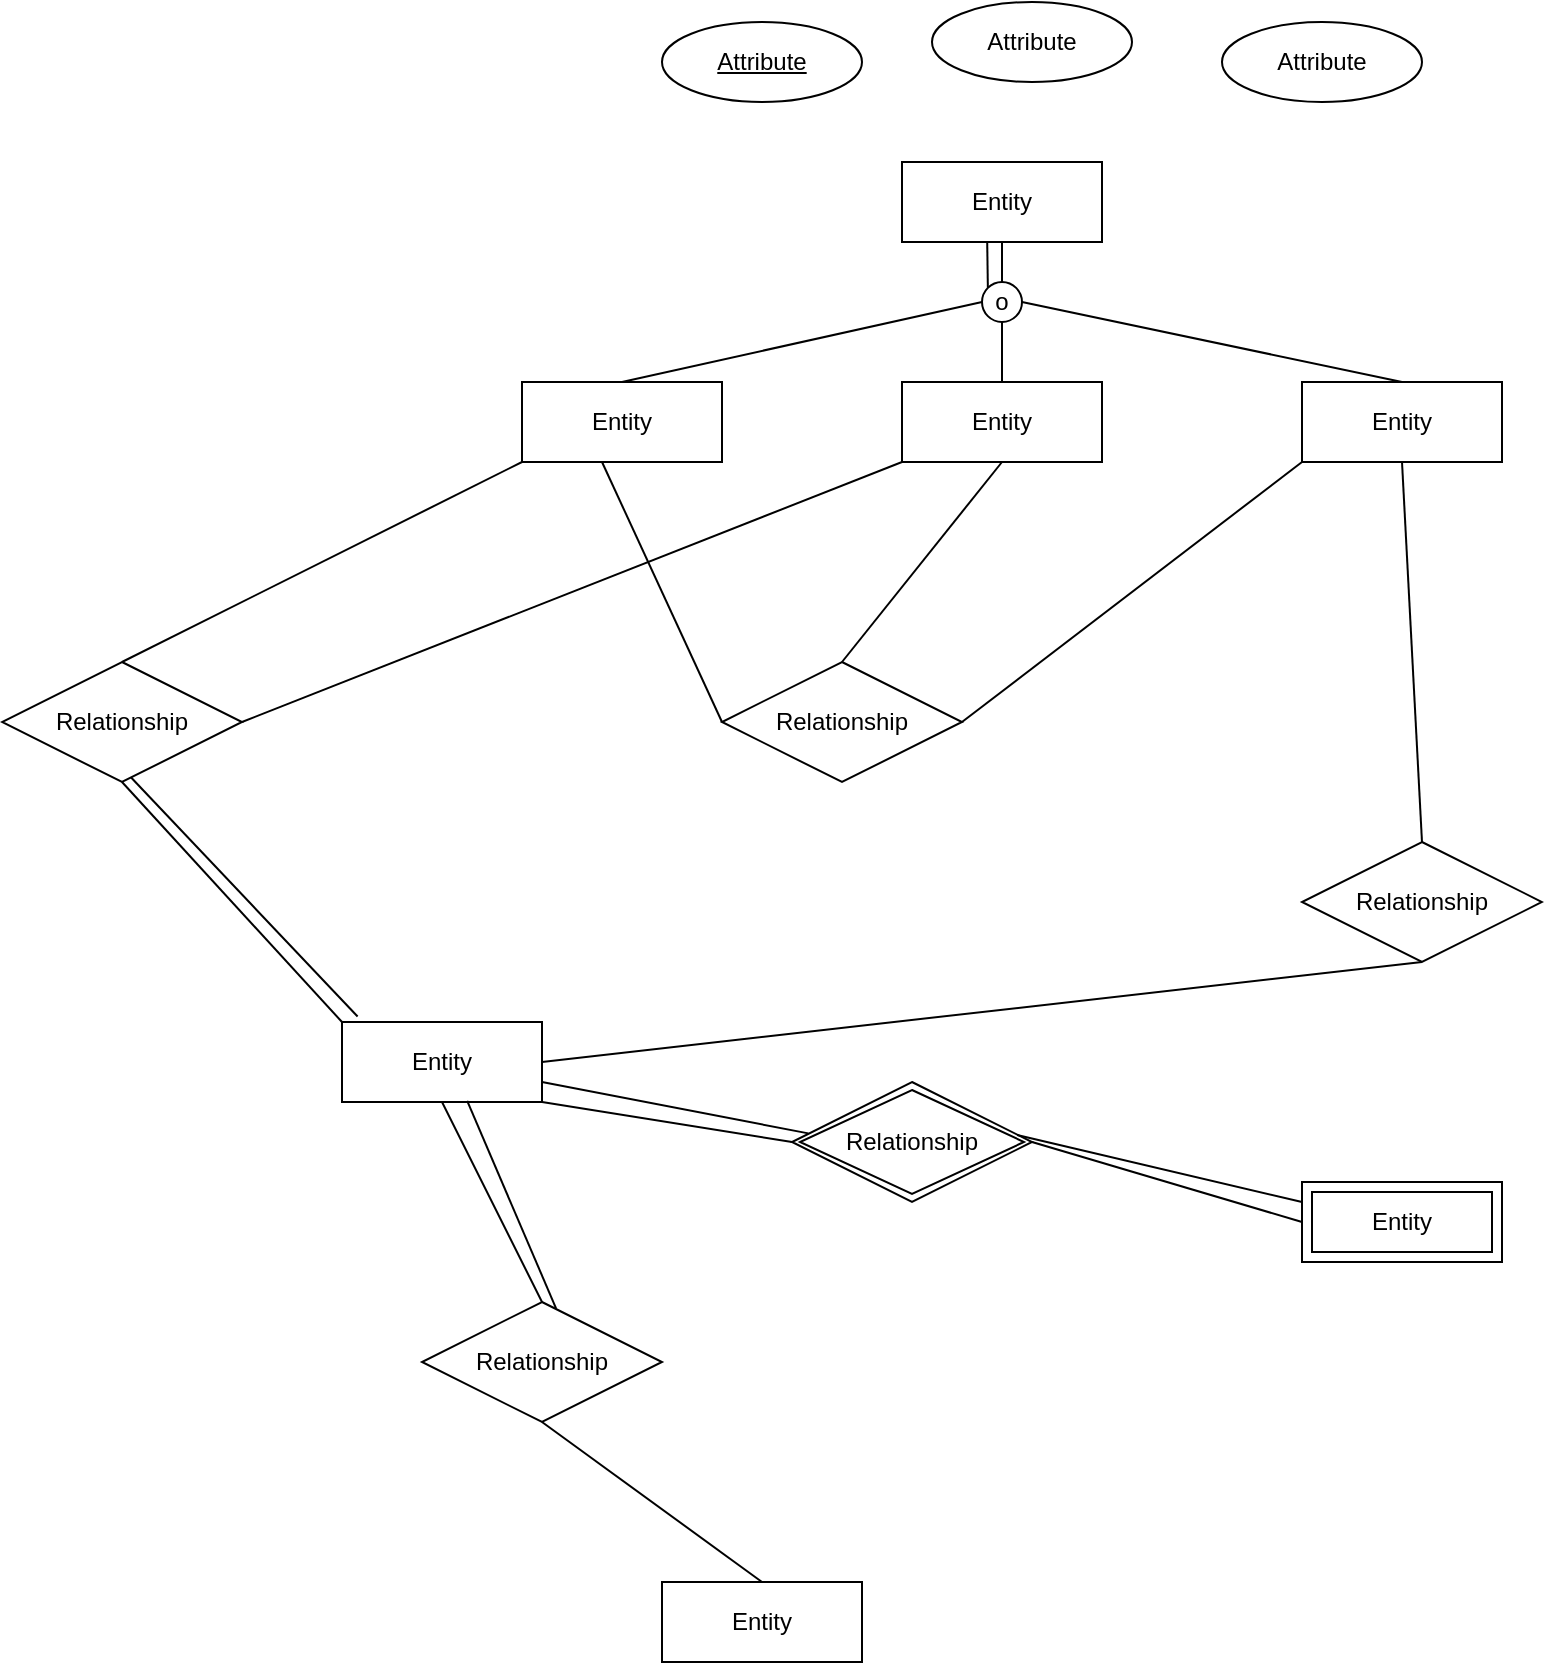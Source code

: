 <mxfile version="14.4.2" type="github">
  <diagram id="j3Z4iEj-AahcLPHdQoN0" name="Page-1">
    <mxGraphModel dx="1426" dy="1365" grid="1" gridSize="10" guides="1" tooltips="1" connect="1" arrows="1" fold="1" page="1" pageScale="1" pageWidth="850" pageHeight="1100" math="0" shadow="0">
      <root>
        <mxCell id="0" />
        <mxCell id="1" parent="0" />
        <mxCell id="8FBa52UY_1ct1oGuE3lu-1" value="Entity" style="whiteSpace=wrap;html=1;align=center;" vertex="1" parent="1">
          <mxGeometry x="360" y="10" width="100" height="40" as="geometry" />
        </mxCell>
        <mxCell id="8FBa52UY_1ct1oGuE3lu-2" value="Entity" style="whiteSpace=wrap;html=1;align=center;" vertex="1" parent="1">
          <mxGeometry x="170" y="120" width="100" height="40" as="geometry" />
        </mxCell>
        <mxCell id="8FBa52UY_1ct1oGuE3lu-3" value="Entity" style="whiteSpace=wrap;html=1;align=center;" vertex="1" parent="1">
          <mxGeometry x="360" y="120" width="100" height="40" as="geometry" />
        </mxCell>
        <mxCell id="8FBa52UY_1ct1oGuE3lu-4" value="Entity" style="whiteSpace=wrap;html=1;align=center;" vertex="1" parent="1">
          <mxGeometry x="560" y="120" width="100" height="40" as="geometry" />
        </mxCell>
        <mxCell id="8FBa52UY_1ct1oGuE3lu-5" value="Entity" style="whiteSpace=wrap;html=1;align=center;" vertex="1" parent="1">
          <mxGeometry x="80" y="440" width="100" height="40" as="geometry" />
        </mxCell>
        <mxCell id="8FBa52UY_1ct1oGuE3lu-6" value="Entity" style="whiteSpace=wrap;html=1;align=center;" vertex="1" parent="1">
          <mxGeometry x="240" y="720" width="100" height="40" as="geometry" />
        </mxCell>
        <mxCell id="8FBa52UY_1ct1oGuE3lu-8" value="Attribute" style="ellipse;whiteSpace=wrap;html=1;align=center;fontStyle=4;" vertex="1" parent="1">
          <mxGeometry x="240" y="-60" width="100" height="40" as="geometry" />
        </mxCell>
        <mxCell id="8FBa52UY_1ct1oGuE3lu-9" value="Attribute" style="ellipse;whiteSpace=wrap;html=1;align=center;" vertex="1" parent="1">
          <mxGeometry x="375" y="-70" width="100" height="40" as="geometry" />
        </mxCell>
        <mxCell id="8FBa52UY_1ct1oGuE3lu-10" value="Attribute" style="ellipse;whiteSpace=wrap;html=1;align=center;" vertex="1" parent="1">
          <mxGeometry x="520" y="-60" width="100" height="40" as="geometry" />
        </mxCell>
        <mxCell id="8FBa52UY_1ct1oGuE3lu-11" value="Relationship" style="shape=rhombus;perimeter=rhombusPerimeter;whiteSpace=wrap;html=1;align=center;" vertex="1" parent="1">
          <mxGeometry x="560" y="350" width="120" height="60" as="geometry" />
        </mxCell>
        <mxCell id="8FBa52UY_1ct1oGuE3lu-12" value="Relationship" style="shape=rhombus;perimeter=rhombusPerimeter;whiteSpace=wrap;html=1;align=center;" vertex="1" parent="1">
          <mxGeometry x="270" y="260" width="120" height="60" as="geometry" />
        </mxCell>
        <mxCell id="8FBa52UY_1ct1oGuE3lu-14" value="Relationship" style="shape=rhombus;perimeter=rhombusPerimeter;whiteSpace=wrap;html=1;align=center;" vertex="1" parent="1">
          <mxGeometry x="-90" y="260" width="120" height="60" as="geometry" />
        </mxCell>
        <mxCell id="8FBa52UY_1ct1oGuE3lu-15" value="Relationship" style="shape=rhombus;perimeter=rhombusPerimeter;whiteSpace=wrap;html=1;align=center;" vertex="1" parent="1">
          <mxGeometry x="120" y="580" width="120" height="60" as="geometry" />
        </mxCell>
        <mxCell id="8FBa52UY_1ct1oGuE3lu-16" value="Entity" style="shape=ext;margin=3;double=1;whiteSpace=wrap;html=1;align=center;" vertex="1" parent="1">
          <mxGeometry x="560" y="520" width="100" height="40" as="geometry" />
        </mxCell>
        <mxCell id="8FBa52UY_1ct1oGuE3lu-17" value="Relationship" style="shape=rhombus;double=1;perimeter=rhombusPerimeter;whiteSpace=wrap;html=1;align=center;" vertex="1" parent="1">
          <mxGeometry x="305" y="470" width="120" height="60" as="geometry" />
        </mxCell>
        <mxCell id="8FBa52UY_1ct1oGuE3lu-18" value="" style="endArrow=none;html=1;rounded=0;entryX=0.5;entryY=1;entryDx=0;entryDy=0;exitX=0.5;exitY=0;exitDx=0;exitDy=0;" edge="1" parent="1" source="8FBa52UY_1ct1oGuE3lu-11" target="8FBa52UY_1ct1oGuE3lu-4">
          <mxGeometry relative="1" as="geometry">
            <mxPoint x="300" y="240" as="sourcePoint" />
            <mxPoint x="460" y="240" as="targetPoint" />
          </mxGeometry>
        </mxCell>
        <mxCell id="8FBa52UY_1ct1oGuE3lu-20" value="" style="endArrow=none;html=1;rounded=0;entryX=0.5;entryY=1;entryDx=0;entryDy=0;exitX=1;exitY=0.5;exitDx=0;exitDy=0;" edge="1" parent="1" source="8FBa52UY_1ct1oGuE3lu-5" target="8FBa52UY_1ct1oGuE3lu-11">
          <mxGeometry relative="1" as="geometry">
            <mxPoint x="300" y="400" as="sourcePoint" />
            <mxPoint x="460" y="400" as="targetPoint" />
          </mxGeometry>
        </mxCell>
        <mxCell id="8FBa52UY_1ct1oGuE3lu-21" value="" style="endArrow=none;html=1;rounded=0;exitX=0.4;exitY=1;exitDx=0;exitDy=0;exitPerimeter=0;entryX=0;entryY=0.5;entryDx=0;entryDy=0;" edge="1" parent="1" source="8FBa52UY_1ct1oGuE3lu-2" target="8FBa52UY_1ct1oGuE3lu-12">
          <mxGeometry relative="1" as="geometry">
            <mxPoint x="300" y="350" as="sourcePoint" />
            <mxPoint x="460" y="350" as="targetPoint" />
          </mxGeometry>
        </mxCell>
        <mxCell id="8FBa52UY_1ct1oGuE3lu-22" value="" style="endArrow=none;html=1;rounded=0;entryX=0;entryY=1;entryDx=0;entryDy=0;exitX=1;exitY=0.5;exitDx=0;exitDy=0;" edge="1" parent="1" source="8FBa52UY_1ct1oGuE3lu-12" target="8FBa52UY_1ct1oGuE3lu-4">
          <mxGeometry relative="1" as="geometry">
            <mxPoint x="360" y="240" as="sourcePoint" />
            <mxPoint x="520" y="240" as="targetPoint" />
          </mxGeometry>
        </mxCell>
        <mxCell id="8FBa52UY_1ct1oGuE3lu-23" value="" style="endArrow=none;html=1;rounded=0;entryX=0.5;entryY=1;entryDx=0;entryDy=0;exitX=0.5;exitY=0;exitDx=0;exitDy=0;" edge="1" parent="1" source="8FBa52UY_1ct1oGuE3lu-12" target="8FBa52UY_1ct1oGuE3lu-3">
          <mxGeometry relative="1" as="geometry">
            <mxPoint x="240" y="200" as="sourcePoint" />
            <mxPoint x="400" y="200" as="targetPoint" />
          </mxGeometry>
        </mxCell>
        <mxCell id="8FBa52UY_1ct1oGuE3lu-24" value="" style="endArrow=none;html=1;rounded=0;exitX=1;exitY=1;exitDx=0;exitDy=0;entryX=0;entryY=0.5;entryDx=0;entryDy=0;" edge="1" parent="1" source="8FBa52UY_1ct1oGuE3lu-5" target="8FBa52UY_1ct1oGuE3lu-17">
          <mxGeometry relative="1" as="geometry">
            <mxPoint x="300" y="440" as="sourcePoint" />
            <mxPoint x="460" y="440" as="targetPoint" />
          </mxGeometry>
        </mxCell>
        <mxCell id="8FBa52UY_1ct1oGuE3lu-25" value="" style="endArrow=none;html=1;rounded=0;entryX=0;entryY=0.5;entryDx=0;entryDy=0;exitX=1;exitY=0.5;exitDx=0;exitDy=0;" edge="1" parent="1" source="8FBa52UY_1ct1oGuE3lu-17" target="8FBa52UY_1ct1oGuE3lu-16">
          <mxGeometry relative="1" as="geometry">
            <mxPoint x="300" y="440" as="sourcePoint" />
            <mxPoint x="460" y="440" as="targetPoint" />
          </mxGeometry>
        </mxCell>
        <mxCell id="8FBa52UY_1ct1oGuE3lu-26" value="" style="endArrow=none;html=1;rounded=0;entryX=0;entryY=0.25;entryDx=0;entryDy=0;exitX=0.938;exitY=0.442;exitDx=0;exitDy=0;exitPerimeter=0;" edge="1" parent="1" source="8FBa52UY_1ct1oGuE3lu-17" target="8FBa52UY_1ct1oGuE3lu-16">
          <mxGeometry relative="1" as="geometry">
            <mxPoint x="300" y="440" as="sourcePoint" />
            <mxPoint x="460" y="440" as="targetPoint" />
          </mxGeometry>
        </mxCell>
        <mxCell id="8FBa52UY_1ct1oGuE3lu-27" value="" style="endArrow=none;html=1;rounded=0;exitX=0.5;exitY=1;exitDx=0;exitDy=0;entryX=0;entryY=0;entryDx=0;entryDy=0;" edge="1" parent="1" source="8FBa52UY_1ct1oGuE3lu-14" target="8FBa52UY_1ct1oGuE3lu-5">
          <mxGeometry relative="1" as="geometry">
            <mxPoint x="80" y="350" as="sourcePoint" />
            <mxPoint x="240" y="350" as="targetPoint" />
          </mxGeometry>
        </mxCell>
        <mxCell id="8FBa52UY_1ct1oGuE3lu-28" value="" style="endArrow=none;html=1;rounded=0;exitX=0.538;exitY=0.963;exitDx=0;exitDy=0;exitPerimeter=0;entryX=0.078;entryY=-0.069;entryDx=0;entryDy=0;entryPerimeter=0;" edge="1" parent="1" source="8FBa52UY_1ct1oGuE3lu-14" target="8FBa52UY_1ct1oGuE3lu-5">
          <mxGeometry relative="1" as="geometry">
            <mxPoint x="80" y="350" as="sourcePoint" />
            <mxPoint x="240" y="350" as="targetPoint" />
          </mxGeometry>
        </mxCell>
        <mxCell id="8FBa52UY_1ct1oGuE3lu-29" value="" style="endArrow=none;html=1;rounded=0;entryX=0;entryY=1;entryDx=0;entryDy=0;exitX=1;exitY=0.5;exitDx=0;exitDy=0;" edge="1" parent="1" source="8FBa52UY_1ct1oGuE3lu-14" target="8FBa52UY_1ct1oGuE3lu-3">
          <mxGeometry relative="1" as="geometry">
            <mxPoint x="160" y="140" as="sourcePoint" />
            <mxPoint x="320" y="140" as="targetPoint" />
          </mxGeometry>
        </mxCell>
        <mxCell id="8FBa52UY_1ct1oGuE3lu-30" value="" style="endArrow=none;html=1;rounded=0;exitX=0.5;exitY=0;exitDx=0;exitDy=0;entryX=0;entryY=1;entryDx=0;entryDy=0;" edge="1" parent="1" source="8FBa52UY_1ct1oGuE3lu-14" target="8FBa52UY_1ct1oGuE3lu-2">
          <mxGeometry relative="1" as="geometry">
            <mxPoint x="160" y="210" as="sourcePoint" />
            <mxPoint x="320" y="210" as="targetPoint" />
          </mxGeometry>
        </mxCell>
        <mxCell id="8FBa52UY_1ct1oGuE3lu-31" value="" style="endArrow=none;html=1;rounded=0;exitX=1;exitY=0.75;exitDx=0;exitDy=0;entryX=0.068;entryY=0.428;entryDx=0;entryDy=0;entryPerimeter=0;" edge="1" parent="1" source="8FBa52UY_1ct1oGuE3lu-5" target="8FBa52UY_1ct1oGuE3lu-17">
          <mxGeometry relative="1" as="geometry">
            <mxPoint x="240" y="540" as="sourcePoint" />
            <mxPoint x="400" y="540" as="targetPoint" />
          </mxGeometry>
        </mxCell>
        <mxCell id="8FBa52UY_1ct1oGuE3lu-32" value="" style="endArrow=none;html=1;rounded=0;entryX=0.5;entryY=1;entryDx=0;entryDy=0;exitX=0.5;exitY=0;exitDx=0;exitDy=0;" edge="1" parent="1" source="8FBa52UY_1ct1oGuE3lu-15" target="8FBa52UY_1ct1oGuE3lu-5">
          <mxGeometry relative="1" as="geometry">
            <mxPoint x="200" y="590" as="sourcePoint" />
            <mxPoint x="360" y="590" as="targetPoint" />
          </mxGeometry>
        </mxCell>
        <mxCell id="8FBa52UY_1ct1oGuE3lu-33" value="" style="endArrow=none;html=1;rounded=0;entryX=0.5;entryY=0;entryDx=0;entryDy=0;exitX=0.5;exitY=1;exitDx=0;exitDy=0;" edge="1" parent="1" source="8FBa52UY_1ct1oGuE3lu-15" target="8FBa52UY_1ct1oGuE3lu-6">
          <mxGeometry relative="1" as="geometry">
            <mxPoint x="200" y="590" as="sourcePoint" />
            <mxPoint x="360" y="590" as="targetPoint" />
          </mxGeometry>
        </mxCell>
        <mxCell id="8FBa52UY_1ct1oGuE3lu-34" value="" style="endArrow=none;html=1;rounded=0;entryX=0.626;entryY=0.987;entryDx=0;entryDy=0;entryPerimeter=0;exitX=0.559;exitY=0.055;exitDx=0;exitDy=0;exitPerimeter=0;" edge="1" parent="1" source="8FBa52UY_1ct1oGuE3lu-15" target="8FBa52UY_1ct1oGuE3lu-5">
          <mxGeometry relative="1" as="geometry">
            <mxPoint x="200" y="590" as="sourcePoint" />
            <mxPoint x="360" y="590" as="targetPoint" />
          </mxGeometry>
        </mxCell>
        <mxCell id="8FBa52UY_1ct1oGuE3lu-35" value="o" style="ellipse;whiteSpace=wrap;html=1;aspect=fixed;" vertex="1" parent="1">
          <mxGeometry x="400" y="70" width="20" height="20" as="geometry" />
        </mxCell>
        <mxCell id="8FBa52UY_1ct1oGuE3lu-36" value="" style="endArrow=none;html=1;entryX=0.5;entryY=0;entryDx=0;entryDy=0;exitX=1;exitY=0.5;exitDx=0;exitDy=0;" edge="1" parent="1" source="8FBa52UY_1ct1oGuE3lu-35" target="8FBa52UY_1ct1oGuE3lu-4">
          <mxGeometry width="50" height="50" relative="1" as="geometry">
            <mxPoint x="500" y="130" as="sourcePoint" />
            <mxPoint x="550" y="80" as="targetPoint" />
          </mxGeometry>
        </mxCell>
        <mxCell id="8FBa52UY_1ct1oGuE3lu-37" value="" style="endArrow=none;html=1;exitX=0.5;exitY=1;exitDx=0;exitDy=0;" edge="1" parent="1" source="8FBa52UY_1ct1oGuE3lu-35" target="8FBa52UY_1ct1oGuE3lu-3">
          <mxGeometry width="50" height="50" relative="1" as="geometry">
            <mxPoint x="500" y="130" as="sourcePoint" />
            <mxPoint x="550" y="80" as="targetPoint" />
          </mxGeometry>
        </mxCell>
        <mxCell id="8FBa52UY_1ct1oGuE3lu-38" value="" style="endArrow=none;html=1;exitX=0.5;exitY=0;exitDx=0;exitDy=0;entryX=0;entryY=0.5;entryDx=0;entryDy=0;" edge="1" parent="1" source="8FBa52UY_1ct1oGuE3lu-2" target="8FBa52UY_1ct1oGuE3lu-35">
          <mxGeometry width="50" height="50" relative="1" as="geometry">
            <mxPoint x="390" y="120" as="sourcePoint" />
            <mxPoint x="440" y="70" as="targetPoint" />
          </mxGeometry>
        </mxCell>
        <mxCell id="8FBa52UY_1ct1oGuE3lu-39" value="" style="endArrow=none;html=1;entryX=0.5;entryY=1;entryDx=0;entryDy=0;exitX=0.5;exitY=0;exitDx=0;exitDy=0;" edge="1" parent="1" source="8FBa52UY_1ct1oGuE3lu-35" target="8FBa52UY_1ct1oGuE3lu-1">
          <mxGeometry width="50" height="50" relative="1" as="geometry">
            <mxPoint x="390" y="120" as="sourcePoint" />
            <mxPoint x="440" y="70" as="targetPoint" />
          </mxGeometry>
        </mxCell>
        <mxCell id="8FBa52UY_1ct1oGuE3lu-40" value="" style="endArrow=none;html=1;entryX=0.426;entryY=0.999;entryDx=0;entryDy=0;entryPerimeter=0;exitX=0;exitY=0;exitDx=0;exitDy=0;" edge="1" parent="1" source="8FBa52UY_1ct1oGuE3lu-35" target="8FBa52UY_1ct1oGuE3lu-1">
          <mxGeometry width="50" height="50" relative="1" as="geometry">
            <mxPoint x="390" y="120" as="sourcePoint" />
            <mxPoint x="440" y="70" as="targetPoint" />
          </mxGeometry>
        </mxCell>
      </root>
    </mxGraphModel>
  </diagram>
</mxfile>
